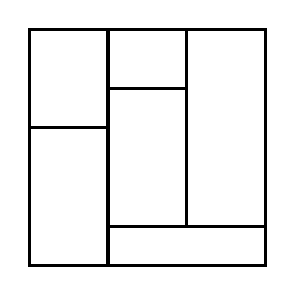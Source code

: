 \begin{tikzpicture}[very thick, scale=.5]
    \draw (0,7/2) rectangle (2,6);
    \draw (0,0) rectangle (2,7/2);
    \draw (2,9/2) rectangle (4,6);
    \draw (2,1) rectangle (4,9/2);
    \draw (4,1) rectangle (6,6);
    \draw (2,0) rectangle (6,1);
\end{tikzpicture}
